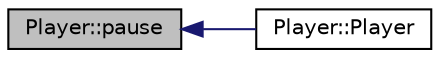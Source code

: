 digraph "Player::pause"
{
  edge [fontname="Helvetica",fontsize="10",labelfontname="Helvetica",labelfontsize="10"];
  node [fontname="Helvetica",fontsize="10",shape=record];
  rankdir="LR";
  Node7 [label="Player::pause",height=0.2,width=0.4,color="black", fillcolor="grey75", style="filled", fontcolor="black"];
  Node7 -> Node8 [dir="back",color="midnightblue",fontsize="10",style="solid"];
  Node8 [label="Player::Player",height=0.2,width=0.4,color="black", fillcolor="white", style="filled",URL="$class_player.html#a9254d78bab5919f1ce71366b498791a5"];
}
